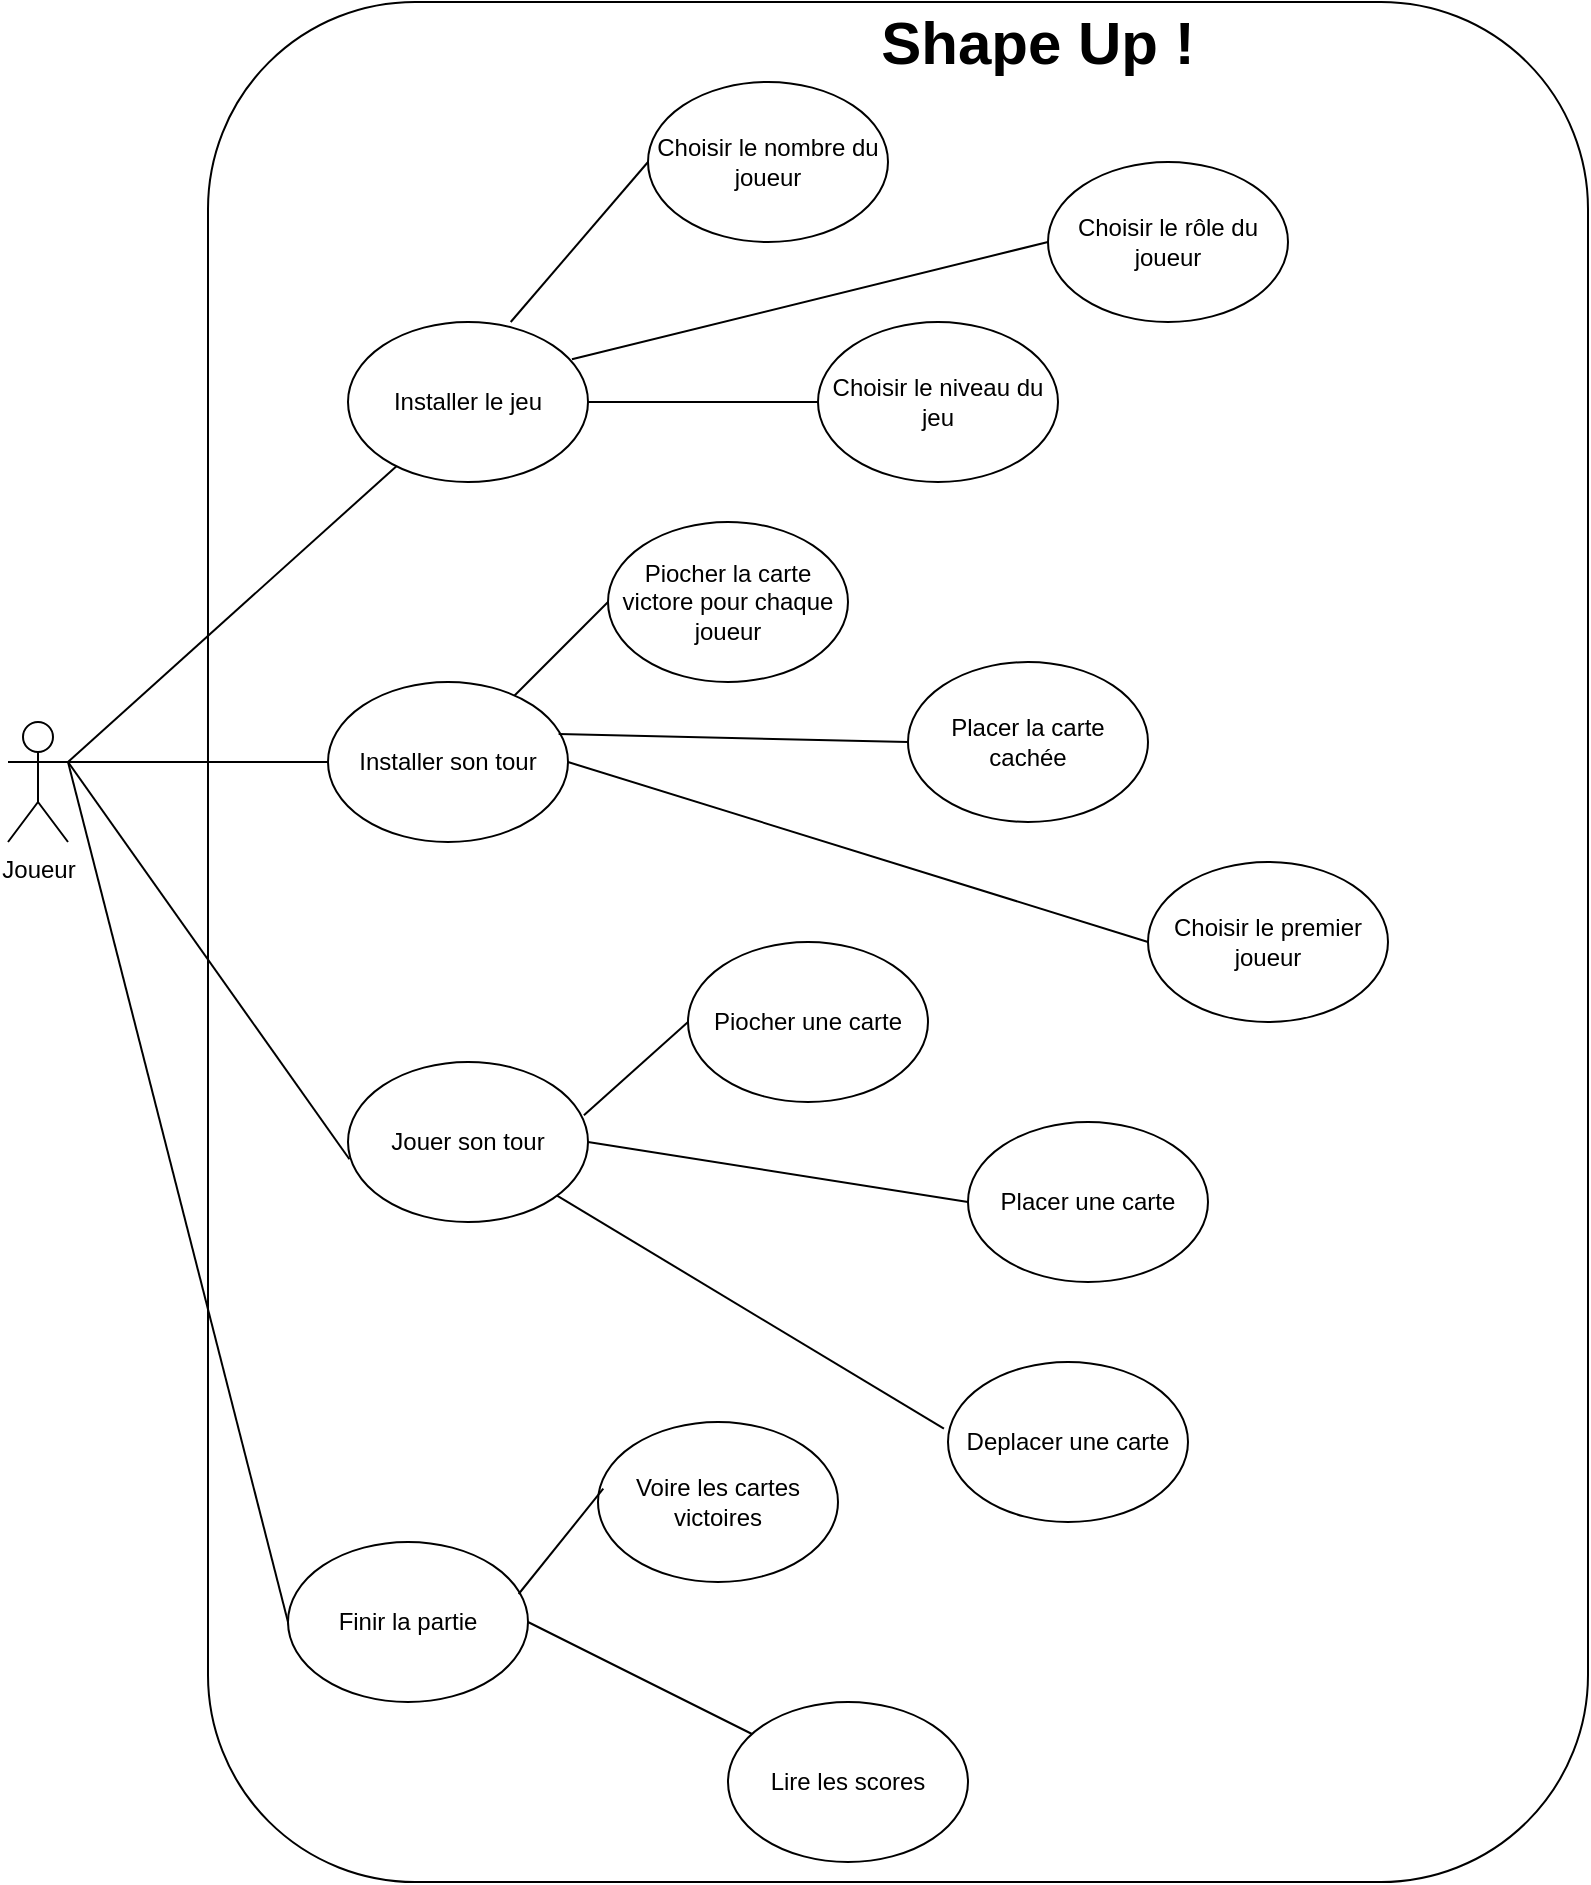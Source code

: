 <mxfile version="13.8.8" type="github">
  <diagram id="Aal5Y67CQLRODoDGmTe_" name="Page-1">
    <mxGraphModel dx="1422" dy="763" grid="1" gridSize="10" guides="1" tooltips="1" connect="1" arrows="1" fold="1" page="1" pageScale="1" pageWidth="850" pageHeight="1100" math="0" shadow="0">
      <root>
        <mxCell id="0" />
        <mxCell id="1" parent="0" />
        <mxCell id="7_2PxLmDTk1nebNTgZE4-55" value="" style="rounded=1;whiteSpace=wrap;html=1;" parent="1" vertex="1">
          <mxGeometry x="170" y="70" width="690" height="940" as="geometry" />
        </mxCell>
        <mxCell id="7_2PxLmDTk1nebNTgZE4-90" style="rounded=0;orthogonalLoop=1;jettySize=auto;html=1;exitX=1;exitY=0.333;exitDx=0;exitDy=0;exitPerimeter=0;endArrow=none;endFill=0;" parent="1" source="7_2PxLmDTk1nebNTgZE4-56" target="7_2PxLmDTk1nebNTgZE4-57" edge="1">
          <mxGeometry relative="1" as="geometry" />
        </mxCell>
        <mxCell id="7_2PxLmDTk1nebNTgZE4-92" value="" style="edgeStyle=none;rounded=0;orthogonalLoop=1;jettySize=auto;html=1;endArrow=none;endFill=0;exitX=1;exitY=0.333;exitDx=0;exitDy=0;exitPerimeter=0;entryX=0.017;entryY=0.6;entryDx=0;entryDy=0;entryPerimeter=0;" parent="1" source="7_2PxLmDTk1nebNTgZE4-56" target="7_2PxLmDTk1nebNTgZE4-63" edge="1">
          <mxGeometry relative="1" as="geometry" />
        </mxCell>
        <mxCell id="7_2PxLmDTk1nebNTgZE4-93" value="" style="edgeStyle=none;rounded=0;orthogonalLoop=1;jettySize=auto;html=1;endArrow=none;endFill=0;entryX=0.006;entryY=0.608;entryDx=0;entryDy=0;entryPerimeter=0;exitX=1;exitY=0.333;exitDx=0;exitDy=0;exitPerimeter=0;" parent="1" source="7_2PxLmDTk1nebNTgZE4-56" target="7_2PxLmDTk1nebNTgZE4-59" edge="1">
          <mxGeometry relative="1" as="geometry">
            <mxPoint x="110" y="470" as="sourcePoint" />
          </mxGeometry>
        </mxCell>
        <mxCell id="7_2PxLmDTk1nebNTgZE4-94" value="" style="edgeStyle=none;rounded=0;orthogonalLoop=1;jettySize=auto;html=1;endArrow=none;endFill=0;exitX=1;exitY=0.333;exitDx=0;exitDy=0;exitPerimeter=0;" parent="1" source="7_2PxLmDTk1nebNTgZE4-56" target="7_2PxLmDTk1nebNTgZE4-58" edge="1">
          <mxGeometry relative="1" as="geometry" />
        </mxCell>
        <mxCell id="7_2PxLmDTk1nebNTgZE4-56" value="Joueur" style="shape=umlActor;verticalLabelPosition=bottom;verticalAlign=top;html=1;outlineConnect=0;" parent="1" vertex="1">
          <mxGeometry x="70" y="430" width="30" height="60" as="geometry" />
        </mxCell>
        <mxCell id="7_2PxLmDTk1nebNTgZE4-57" value="Installer le jeu" style="ellipse;whiteSpace=wrap;html=1;" parent="1" vertex="1">
          <mxGeometry x="240" y="230" width="120" height="80" as="geometry" />
        </mxCell>
        <mxCell id="7_2PxLmDTk1nebNTgZE4-58" value="Installer son tour" style="ellipse;whiteSpace=wrap;html=1;" parent="1" vertex="1">
          <mxGeometry x="230" y="410" width="120" height="80" as="geometry" />
        </mxCell>
        <mxCell id="7_2PxLmDTk1nebNTgZE4-59" value="Jouer son tour" style="ellipse;whiteSpace=wrap;html=1;" parent="1" vertex="1">
          <mxGeometry x="240" y="600" width="120" height="80" as="geometry" />
        </mxCell>
        <mxCell id="7_2PxLmDTk1nebNTgZE4-60" value="Choisir le rôle du joueur" style="ellipse;whiteSpace=wrap;html=1;" parent="1" vertex="1">
          <mxGeometry x="590" y="150" width="120" height="80" as="geometry" />
        </mxCell>
        <mxCell id="7_2PxLmDTk1nebNTgZE4-61" value="Choisir le niveau du jeu" style="ellipse;whiteSpace=wrap;html=1;" parent="1" vertex="1">
          <mxGeometry x="475" y="230" width="120" height="80" as="geometry" />
        </mxCell>
        <mxCell id="7_2PxLmDTk1nebNTgZE4-62" value="Choisir le nombre du joueur" style="ellipse;whiteSpace=wrap;html=1;" parent="1" vertex="1">
          <mxGeometry x="390" y="110" width="120" height="80" as="geometry" />
        </mxCell>
        <mxCell id="7_2PxLmDTk1nebNTgZE4-63" value="Finir la partie" style="ellipse;whiteSpace=wrap;html=1;" parent="1" vertex="1">
          <mxGeometry x="210" y="840" width="120" height="80" as="geometry" />
        </mxCell>
        <mxCell id="7_2PxLmDTk1nebNTgZE4-66" value="Placer la carte cachée" style="ellipse;whiteSpace=wrap;html=1;" parent="1" vertex="1">
          <mxGeometry x="520" y="400" width="120" height="80" as="geometry" />
        </mxCell>
        <mxCell id="7_2PxLmDTk1nebNTgZE4-67" value="Choisir le premier joueur" style="ellipse;whiteSpace=wrap;html=1;" parent="1" vertex="1">
          <mxGeometry x="640" y="500" width="120" height="80" as="geometry" />
        </mxCell>
        <mxCell id="7_2PxLmDTk1nebNTgZE4-69" value="Piocher une carte" style="ellipse;whiteSpace=wrap;html=1;" parent="1" vertex="1">
          <mxGeometry x="410" y="540" width="120" height="80" as="geometry" />
        </mxCell>
        <mxCell id="7_2PxLmDTk1nebNTgZE4-70" value="Placer une carte" style="ellipse;whiteSpace=wrap;html=1;" parent="1" vertex="1">
          <mxGeometry x="550" y="630" width="120" height="80" as="geometry" />
        </mxCell>
        <mxCell id="7_2PxLmDTk1nebNTgZE4-71" value="Deplacer une carte" style="ellipse;whiteSpace=wrap;html=1;" parent="1" vertex="1">
          <mxGeometry x="540" y="750" width="120" height="80" as="geometry" />
        </mxCell>
        <mxCell id="7_2PxLmDTk1nebNTgZE4-72" value="Voire les cartes victoires" style="ellipse;whiteSpace=wrap;html=1;" parent="1" vertex="1">
          <mxGeometry x="365" y="780" width="120" height="80" as="geometry" />
        </mxCell>
        <mxCell id="7_2PxLmDTk1nebNTgZE4-73" value="Lire les scores" style="ellipse;whiteSpace=wrap;html=1;" parent="1" vertex="1">
          <mxGeometry x="430" y="920" width="120" height="80" as="geometry" />
        </mxCell>
        <mxCell id="7_2PxLmDTk1nebNTgZE4-75" value="" style="endArrow=none;html=1;exitX=0.961;exitY=0.325;exitDx=0;exitDy=0;entryX=0;entryY=0.5;entryDx=0;entryDy=0;exitPerimeter=0;" parent="1" source="7_2PxLmDTk1nebNTgZE4-58" target="7_2PxLmDTk1nebNTgZE4-66" edge="1">
          <mxGeometry width="50" height="50" relative="1" as="geometry">
            <mxPoint x="450" y="430" as="sourcePoint" />
            <mxPoint x="500" y="380" as="targetPoint" />
          </mxGeometry>
        </mxCell>
        <mxCell id="7_2PxLmDTk1nebNTgZE4-76" value="" style="endArrow=none;html=1;entryX=0;entryY=0.5;entryDx=0;entryDy=0;exitX=0.678;exitY=0;exitDx=0;exitDy=0;exitPerimeter=0;" parent="1" source="7_2PxLmDTk1nebNTgZE4-57" target="7_2PxLmDTk1nebNTgZE4-62" edge="1">
          <mxGeometry width="50" height="50" relative="1" as="geometry">
            <mxPoint x="450" y="260" as="sourcePoint" />
            <mxPoint x="500" y="210" as="targetPoint" />
          </mxGeometry>
        </mxCell>
        <mxCell id="7_2PxLmDTk1nebNTgZE4-77" value="" style="endArrow=none;html=1;exitX=0.933;exitY=0.233;exitDx=0;exitDy=0;entryX=0;entryY=0.5;entryDx=0;entryDy=0;exitPerimeter=0;" parent="1" source="7_2PxLmDTk1nebNTgZE4-57" target="7_2PxLmDTk1nebNTgZE4-60" edge="1">
          <mxGeometry width="50" height="50" relative="1" as="geometry">
            <mxPoint x="450" y="260" as="sourcePoint" />
            <mxPoint x="500" y="210" as="targetPoint" />
          </mxGeometry>
        </mxCell>
        <mxCell id="7_2PxLmDTk1nebNTgZE4-79" value="" style="endArrow=none;html=1;entryX=0;entryY=0.5;entryDx=0;entryDy=0;" parent="1" source="7_2PxLmDTk1nebNTgZE4-57" target="7_2PxLmDTk1nebNTgZE4-61" edge="1">
          <mxGeometry width="50" height="50" relative="1" as="geometry">
            <mxPoint x="450" y="260" as="sourcePoint" />
            <mxPoint x="500" y="210" as="targetPoint" />
          </mxGeometry>
        </mxCell>
        <mxCell id="7_2PxLmDTk1nebNTgZE4-80" value="" style="endArrow=none;html=1;exitX=1;exitY=0.5;exitDx=0;exitDy=0;entryX=0;entryY=0.5;entryDx=0;entryDy=0;" parent="1" source="7_2PxLmDTk1nebNTgZE4-58" target="7_2PxLmDTk1nebNTgZE4-67" edge="1">
          <mxGeometry width="50" height="50" relative="1" as="geometry">
            <mxPoint x="450" y="530" as="sourcePoint" />
            <mxPoint x="500" y="480" as="targetPoint" />
          </mxGeometry>
        </mxCell>
        <mxCell id="7_2PxLmDTk1nebNTgZE4-82" value="" style="endArrow=none;html=1;exitX=0.983;exitY=0.333;exitDx=0;exitDy=0;exitPerimeter=0;entryX=0;entryY=0.5;entryDx=0;entryDy=0;" parent="1" source="7_2PxLmDTk1nebNTgZE4-59" target="7_2PxLmDTk1nebNTgZE4-69" edge="1">
          <mxGeometry width="50" height="50" relative="1" as="geometry">
            <mxPoint x="450" y="830" as="sourcePoint" />
            <mxPoint x="500" y="780" as="targetPoint" />
          </mxGeometry>
        </mxCell>
        <mxCell id="7_2PxLmDTk1nebNTgZE4-83" value="" style="endArrow=none;html=1;exitX=1;exitY=0.5;exitDx=0;exitDy=0;entryX=0;entryY=0.5;entryDx=0;entryDy=0;" parent="1" source="7_2PxLmDTk1nebNTgZE4-59" target="7_2PxLmDTk1nebNTgZE4-70" edge="1">
          <mxGeometry width="50" height="50" relative="1" as="geometry">
            <mxPoint x="450" y="830" as="sourcePoint" />
            <mxPoint x="500" y="780" as="targetPoint" />
          </mxGeometry>
        </mxCell>
        <mxCell id="7_2PxLmDTk1nebNTgZE4-84" value="" style="endArrow=none;html=1;entryX=-0.017;entryY=0.417;entryDx=0;entryDy=0;entryPerimeter=0;" parent="1" source="7_2PxLmDTk1nebNTgZE4-59" target="7_2PxLmDTk1nebNTgZE4-71" edge="1">
          <mxGeometry width="50" height="50" relative="1" as="geometry">
            <mxPoint x="361" y="810" as="sourcePoint" />
            <mxPoint x="500" y="780" as="targetPoint" />
          </mxGeometry>
        </mxCell>
        <mxCell id="7_2PxLmDTk1nebNTgZE4-85" value="" style="endArrow=none;html=1;entryX=0.022;entryY=0.417;entryDx=0;entryDy=0;entryPerimeter=0;exitX=0.961;exitY=0.325;exitDx=0;exitDy=0;exitPerimeter=0;" parent="1" source="7_2PxLmDTk1nebNTgZE4-63" target="7_2PxLmDTk1nebNTgZE4-72" edge="1">
          <mxGeometry width="50" height="50" relative="1" as="geometry">
            <mxPoint x="350" y="960" as="sourcePoint" />
            <mxPoint x="400" y="910" as="targetPoint" />
          </mxGeometry>
        </mxCell>
        <mxCell id="7_2PxLmDTk1nebNTgZE4-86" value="" style="endArrow=none;html=1;exitX=1;exitY=0.5;exitDx=0;exitDy=0;" parent="1" source="7_2PxLmDTk1nebNTgZE4-63" target="7_2PxLmDTk1nebNTgZE4-73" edge="1">
          <mxGeometry width="50" height="50" relative="1" as="geometry">
            <mxPoint x="450" y="890" as="sourcePoint" />
            <mxPoint x="500" y="840" as="targetPoint" />
          </mxGeometry>
        </mxCell>
        <mxCell id="7_2PxLmDTk1nebNTgZE4-87" value="&lt;font size=&quot;1&quot;&gt;&lt;b style=&quot;font-size: 30px&quot;&gt;Shape Up !&lt;/b&gt;&lt;/font&gt;" style="text;html=1;strokeColor=none;fillColor=none;align=center;verticalAlign=middle;whiteSpace=wrap;rounded=0;" parent="1" vertex="1">
          <mxGeometry x="475" y="70" width="220" height="40" as="geometry" />
        </mxCell>
        <mxCell id="7_2PxLmDTk1nebNTgZE4-88" value="Piocher la carte victore pour chaque joueur" style="ellipse;whiteSpace=wrap;html=1;" parent="1" vertex="1">
          <mxGeometry x="370" y="330" width="120" height="80" as="geometry" />
        </mxCell>
        <mxCell id="7_2PxLmDTk1nebNTgZE4-89" value="" style="endArrow=none;html=1;entryX=0;entryY=0.5;entryDx=0;entryDy=0;" parent="1" source="7_2PxLmDTk1nebNTgZE4-58" target="7_2PxLmDTk1nebNTgZE4-88" edge="1">
          <mxGeometry width="50" height="50" relative="1" as="geometry">
            <mxPoint x="490" y="510" as="sourcePoint" />
            <mxPoint x="540" y="460" as="targetPoint" />
          </mxGeometry>
        </mxCell>
      </root>
    </mxGraphModel>
  </diagram>
</mxfile>
